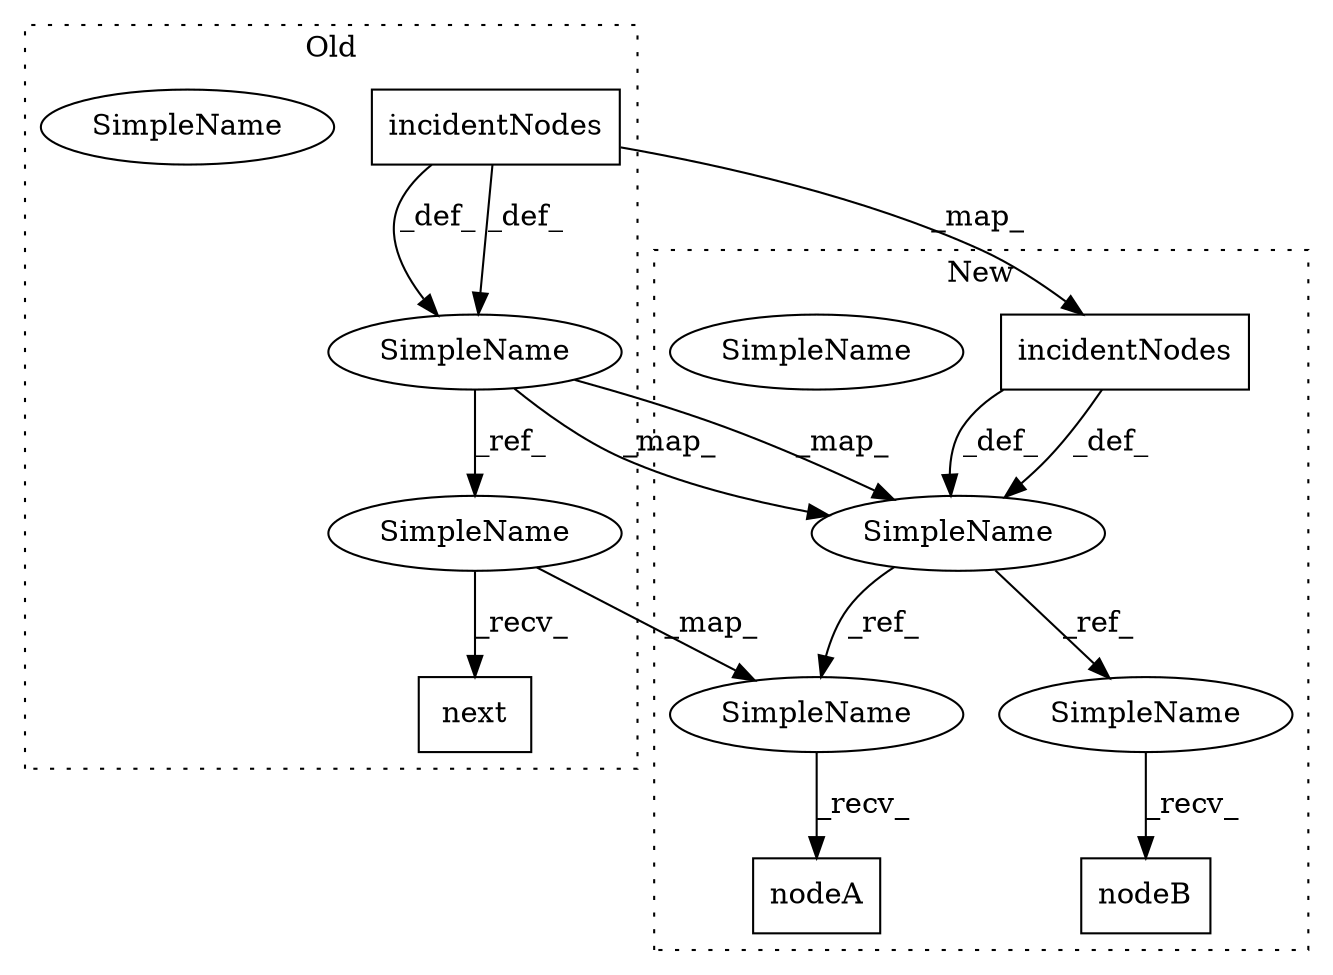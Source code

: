 digraph G {
subgraph cluster0 {
1 [label="incidentNodes" a="32" s="7428,7446" l="14,1" shape="box"];
3 [label="SimpleName" a="42" s="7400" l="17" shape="ellipse"];
6 [label="SimpleName" a="42" s="7400" l="17" shape="ellipse"];
7 [label="next" a="32" s="7500" l="6" shape="box"];
10 [label="SimpleName" a="42" s="7482" l="17" shape="ellipse"];
label = "Old";
style="dotted";
}
subgraph cluster1 {
2 [label="incidentNodes" a="32" s="7394,7412" l="14,1" shape="box"];
4 [label="SimpleName" a="42" s="7374" l="9" shape="ellipse"];
5 [label="SimpleName" a="42" s="7374" l="9" shape="ellipse"];
8 [label="nodeA" a="32" s="7447" l="7" shape="box"];
9 [label="nodeB" a="32" s="7488" l="7" shape="box"];
11 [label="SimpleName" a="42" s="7478" l="9" shape="ellipse"];
12 [label="SimpleName" a="42" s="7437" l="9" shape="ellipse"];
label = "New";
style="dotted";
}
1 -> 2 [label="_map_"];
1 -> 6 [label="_def_"];
1 -> 6 [label="_def_"];
2 -> 5 [label="_def_"];
2 -> 5 [label="_def_"];
5 -> 11 [label="_ref_"];
5 -> 12 [label="_ref_"];
6 -> 10 [label="_ref_"];
6 -> 5 [label="_map_"];
6 -> 5 [label="_map_"];
10 -> 7 [label="_recv_"];
10 -> 12 [label="_map_"];
11 -> 9 [label="_recv_"];
12 -> 8 [label="_recv_"];
}